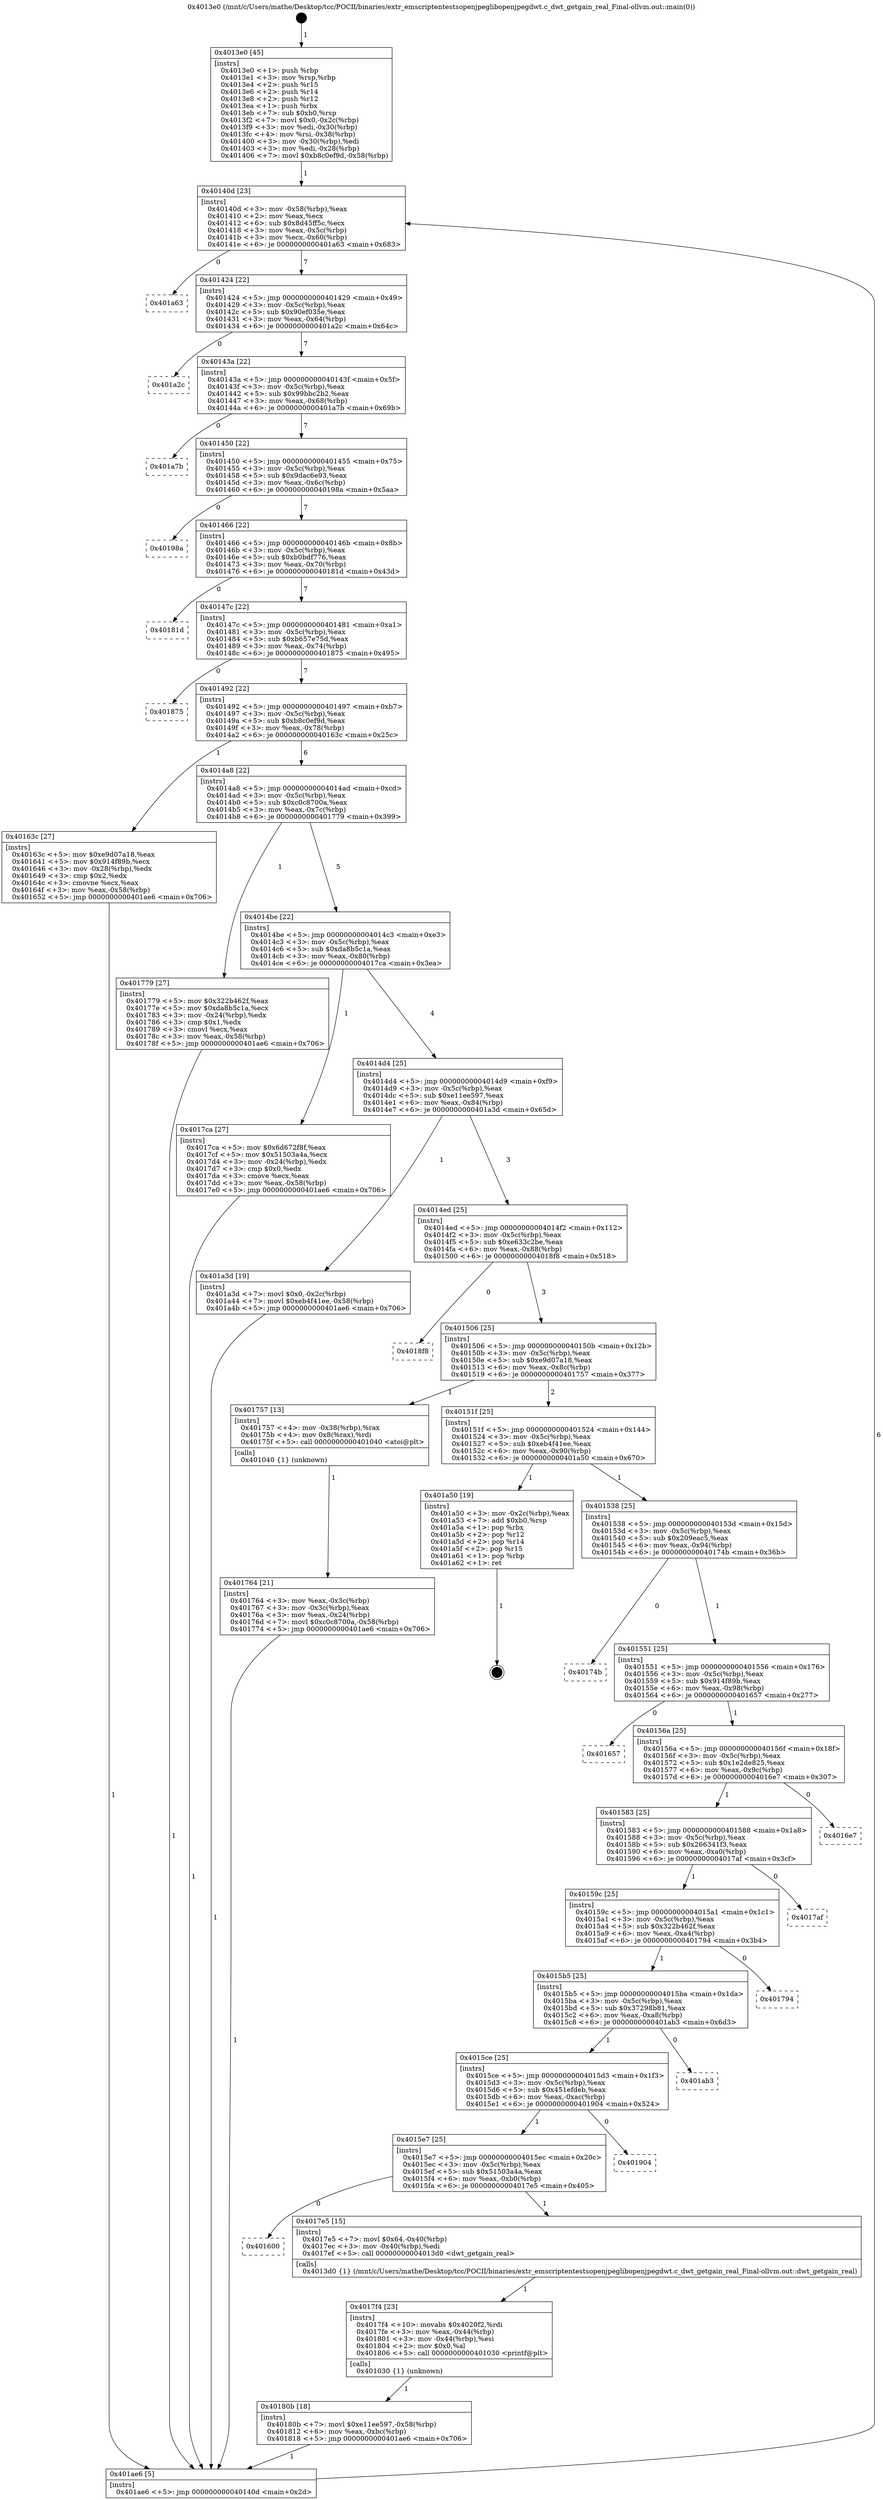 digraph "0x4013e0" {
  label = "0x4013e0 (/mnt/c/Users/mathe/Desktop/tcc/POCII/binaries/extr_emscriptentestsopenjpeglibopenjpegdwt.c_dwt_getgain_real_Final-ollvm.out::main(0))"
  labelloc = "t"
  node[shape=record]

  Entry [label="",width=0.3,height=0.3,shape=circle,fillcolor=black,style=filled]
  "0x40140d" [label="{
     0x40140d [23]\l
     | [instrs]\l
     &nbsp;&nbsp;0x40140d \<+3\>: mov -0x58(%rbp),%eax\l
     &nbsp;&nbsp;0x401410 \<+2\>: mov %eax,%ecx\l
     &nbsp;&nbsp;0x401412 \<+6\>: sub $0x8d45ff5c,%ecx\l
     &nbsp;&nbsp;0x401418 \<+3\>: mov %eax,-0x5c(%rbp)\l
     &nbsp;&nbsp;0x40141b \<+3\>: mov %ecx,-0x60(%rbp)\l
     &nbsp;&nbsp;0x40141e \<+6\>: je 0000000000401a63 \<main+0x683\>\l
  }"]
  "0x401a63" [label="{
     0x401a63\l
  }", style=dashed]
  "0x401424" [label="{
     0x401424 [22]\l
     | [instrs]\l
     &nbsp;&nbsp;0x401424 \<+5\>: jmp 0000000000401429 \<main+0x49\>\l
     &nbsp;&nbsp;0x401429 \<+3\>: mov -0x5c(%rbp),%eax\l
     &nbsp;&nbsp;0x40142c \<+5\>: sub $0x90ef035e,%eax\l
     &nbsp;&nbsp;0x401431 \<+3\>: mov %eax,-0x64(%rbp)\l
     &nbsp;&nbsp;0x401434 \<+6\>: je 0000000000401a2c \<main+0x64c\>\l
  }"]
  Exit [label="",width=0.3,height=0.3,shape=circle,fillcolor=black,style=filled,peripheries=2]
  "0x401a2c" [label="{
     0x401a2c\l
  }", style=dashed]
  "0x40143a" [label="{
     0x40143a [22]\l
     | [instrs]\l
     &nbsp;&nbsp;0x40143a \<+5\>: jmp 000000000040143f \<main+0x5f\>\l
     &nbsp;&nbsp;0x40143f \<+3\>: mov -0x5c(%rbp),%eax\l
     &nbsp;&nbsp;0x401442 \<+5\>: sub $0x99bbc2b2,%eax\l
     &nbsp;&nbsp;0x401447 \<+3\>: mov %eax,-0x68(%rbp)\l
     &nbsp;&nbsp;0x40144a \<+6\>: je 0000000000401a7b \<main+0x69b\>\l
  }"]
  "0x40180b" [label="{
     0x40180b [18]\l
     | [instrs]\l
     &nbsp;&nbsp;0x40180b \<+7\>: movl $0xe11ee597,-0x58(%rbp)\l
     &nbsp;&nbsp;0x401812 \<+6\>: mov %eax,-0xbc(%rbp)\l
     &nbsp;&nbsp;0x401818 \<+5\>: jmp 0000000000401ae6 \<main+0x706\>\l
  }"]
  "0x401a7b" [label="{
     0x401a7b\l
  }", style=dashed]
  "0x401450" [label="{
     0x401450 [22]\l
     | [instrs]\l
     &nbsp;&nbsp;0x401450 \<+5\>: jmp 0000000000401455 \<main+0x75\>\l
     &nbsp;&nbsp;0x401455 \<+3\>: mov -0x5c(%rbp),%eax\l
     &nbsp;&nbsp;0x401458 \<+5\>: sub $0x9dac6e93,%eax\l
     &nbsp;&nbsp;0x40145d \<+3\>: mov %eax,-0x6c(%rbp)\l
     &nbsp;&nbsp;0x401460 \<+6\>: je 000000000040198a \<main+0x5aa\>\l
  }"]
  "0x4017f4" [label="{
     0x4017f4 [23]\l
     | [instrs]\l
     &nbsp;&nbsp;0x4017f4 \<+10\>: movabs $0x4020f2,%rdi\l
     &nbsp;&nbsp;0x4017fe \<+3\>: mov %eax,-0x44(%rbp)\l
     &nbsp;&nbsp;0x401801 \<+3\>: mov -0x44(%rbp),%esi\l
     &nbsp;&nbsp;0x401804 \<+2\>: mov $0x0,%al\l
     &nbsp;&nbsp;0x401806 \<+5\>: call 0000000000401030 \<printf@plt\>\l
     | [calls]\l
     &nbsp;&nbsp;0x401030 \{1\} (unknown)\l
  }"]
  "0x40198a" [label="{
     0x40198a\l
  }", style=dashed]
  "0x401466" [label="{
     0x401466 [22]\l
     | [instrs]\l
     &nbsp;&nbsp;0x401466 \<+5\>: jmp 000000000040146b \<main+0x8b\>\l
     &nbsp;&nbsp;0x40146b \<+3\>: mov -0x5c(%rbp),%eax\l
     &nbsp;&nbsp;0x40146e \<+5\>: sub $0xb0bdf776,%eax\l
     &nbsp;&nbsp;0x401473 \<+3\>: mov %eax,-0x70(%rbp)\l
     &nbsp;&nbsp;0x401476 \<+6\>: je 000000000040181d \<main+0x43d\>\l
  }"]
  "0x401600" [label="{
     0x401600\l
  }", style=dashed]
  "0x40181d" [label="{
     0x40181d\l
  }", style=dashed]
  "0x40147c" [label="{
     0x40147c [22]\l
     | [instrs]\l
     &nbsp;&nbsp;0x40147c \<+5\>: jmp 0000000000401481 \<main+0xa1\>\l
     &nbsp;&nbsp;0x401481 \<+3\>: mov -0x5c(%rbp),%eax\l
     &nbsp;&nbsp;0x401484 \<+5\>: sub $0xb657e75d,%eax\l
     &nbsp;&nbsp;0x401489 \<+3\>: mov %eax,-0x74(%rbp)\l
     &nbsp;&nbsp;0x40148c \<+6\>: je 0000000000401875 \<main+0x495\>\l
  }"]
  "0x4017e5" [label="{
     0x4017e5 [15]\l
     | [instrs]\l
     &nbsp;&nbsp;0x4017e5 \<+7\>: movl $0x64,-0x40(%rbp)\l
     &nbsp;&nbsp;0x4017ec \<+3\>: mov -0x40(%rbp),%edi\l
     &nbsp;&nbsp;0x4017ef \<+5\>: call 00000000004013d0 \<dwt_getgain_real\>\l
     | [calls]\l
     &nbsp;&nbsp;0x4013d0 \{1\} (/mnt/c/Users/mathe/Desktop/tcc/POCII/binaries/extr_emscriptentestsopenjpeglibopenjpegdwt.c_dwt_getgain_real_Final-ollvm.out::dwt_getgain_real)\l
  }"]
  "0x401875" [label="{
     0x401875\l
  }", style=dashed]
  "0x401492" [label="{
     0x401492 [22]\l
     | [instrs]\l
     &nbsp;&nbsp;0x401492 \<+5\>: jmp 0000000000401497 \<main+0xb7\>\l
     &nbsp;&nbsp;0x401497 \<+3\>: mov -0x5c(%rbp),%eax\l
     &nbsp;&nbsp;0x40149a \<+5\>: sub $0xb8c0ef9d,%eax\l
     &nbsp;&nbsp;0x40149f \<+3\>: mov %eax,-0x78(%rbp)\l
     &nbsp;&nbsp;0x4014a2 \<+6\>: je 000000000040163c \<main+0x25c\>\l
  }"]
  "0x4015e7" [label="{
     0x4015e7 [25]\l
     | [instrs]\l
     &nbsp;&nbsp;0x4015e7 \<+5\>: jmp 00000000004015ec \<main+0x20c\>\l
     &nbsp;&nbsp;0x4015ec \<+3\>: mov -0x5c(%rbp),%eax\l
     &nbsp;&nbsp;0x4015ef \<+5\>: sub $0x51503a4a,%eax\l
     &nbsp;&nbsp;0x4015f4 \<+6\>: mov %eax,-0xb0(%rbp)\l
     &nbsp;&nbsp;0x4015fa \<+6\>: je 00000000004017e5 \<main+0x405\>\l
  }"]
  "0x40163c" [label="{
     0x40163c [27]\l
     | [instrs]\l
     &nbsp;&nbsp;0x40163c \<+5\>: mov $0xe9d07a18,%eax\l
     &nbsp;&nbsp;0x401641 \<+5\>: mov $0x914f89b,%ecx\l
     &nbsp;&nbsp;0x401646 \<+3\>: mov -0x28(%rbp),%edx\l
     &nbsp;&nbsp;0x401649 \<+3\>: cmp $0x2,%edx\l
     &nbsp;&nbsp;0x40164c \<+3\>: cmovne %ecx,%eax\l
     &nbsp;&nbsp;0x40164f \<+3\>: mov %eax,-0x58(%rbp)\l
     &nbsp;&nbsp;0x401652 \<+5\>: jmp 0000000000401ae6 \<main+0x706\>\l
  }"]
  "0x4014a8" [label="{
     0x4014a8 [22]\l
     | [instrs]\l
     &nbsp;&nbsp;0x4014a8 \<+5\>: jmp 00000000004014ad \<main+0xcd\>\l
     &nbsp;&nbsp;0x4014ad \<+3\>: mov -0x5c(%rbp),%eax\l
     &nbsp;&nbsp;0x4014b0 \<+5\>: sub $0xc0c8700a,%eax\l
     &nbsp;&nbsp;0x4014b5 \<+3\>: mov %eax,-0x7c(%rbp)\l
     &nbsp;&nbsp;0x4014b8 \<+6\>: je 0000000000401779 \<main+0x399\>\l
  }"]
  "0x401ae6" [label="{
     0x401ae6 [5]\l
     | [instrs]\l
     &nbsp;&nbsp;0x401ae6 \<+5\>: jmp 000000000040140d \<main+0x2d\>\l
  }"]
  "0x4013e0" [label="{
     0x4013e0 [45]\l
     | [instrs]\l
     &nbsp;&nbsp;0x4013e0 \<+1\>: push %rbp\l
     &nbsp;&nbsp;0x4013e1 \<+3\>: mov %rsp,%rbp\l
     &nbsp;&nbsp;0x4013e4 \<+2\>: push %r15\l
     &nbsp;&nbsp;0x4013e6 \<+2\>: push %r14\l
     &nbsp;&nbsp;0x4013e8 \<+2\>: push %r12\l
     &nbsp;&nbsp;0x4013ea \<+1\>: push %rbx\l
     &nbsp;&nbsp;0x4013eb \<+7\>: sub $0xb0,%rsp\l
     &nbsp;&nbsp;0x4013f2 \<+7\>: movl $0x0,-0x2c(%rbp)\l
     &nbsp;&nbsp;0x4013f9 \<+3\>: mov %edi,-0x30(%rbp)\l
     &nbsp;&nbsp;0x4013fc \<+4\>: mov %rsi,-0x38(%rbp)\l
     &nbsp;&nbsp;0x401400 \<+3\>: mov -0x30(%rbp),%edi\l
     &nbsp;&nbsp;0x401403 \<+3\>: mov %edi,-0x28(%rbp)\l
     &nbsp;&nbsp;0x401406 \<+7\>: movl $0xb8c0ef9d,-0x58(%rbp)\l
  }"]
  "0x401904" [label="{
     0x401904\l
  }", style=dashed]
  "0x401779" [label="{
     0x401779 [27]\l
     | [instrs]\l
     &nbsp;&nbsp;0x401779 \<+5\>: mov $0x322b462f,%eax\l
     &nbsp;&nbsp;0x40177e \<+5\>: mov $0xda8b5c1a,%ecx\l
     &nbsp;&nbsp;0x401783 \<+3\>: mov -0x24(%rbp),%edx\l
     &nbsp;&nbsp;0x401786 \<+3\>: cmp $0x1,%edx\l
     &nbsp;&nbsp;0x401789 \<+3\>: cmovl %ecx,%eax\l
     &nbsp;&nbsp;0x40178c \<+3\>: mov %eax,-0x58(%rbp)\l
     &nbsp;&nbsp;0x40178f \<+5\>: jmp 0000000000401ae6 \<main+0x706\>\l
  }"]
  "0x4014be" [label="{
     0x4014be [22]\l
     | [instrs]\l
     &nbsp;&nbsp;0x4014be \<+5\>: jmp 00000000004014c3 \<main+0xe3\>\l
     &nbsp;&nbsp;0x4014c3 \<+3\>: mov -0x5c(%rbp),%eax\l
     &nbsp;&nbsp;0x4014c6 \<+5\>: sub $0xda8b5c1a,%eax\l
     &nbsp;&nbsp;0x4014cb \<+3\>: mov %eax,-0x80(%rbp)\l
     &nbsp;&nbsp;0x4014ce \<+6\>: je 00000000004017ca \<main+0x3ea\>\l
  }"]
  "0x4015ce" [label="{
     0x4015ce [25]\l
     | [instrs]\l
     &nbsp;&nbsp;0x4015ce \<+5\>: jmp 00000000004015d3 \<main+0x1f3\>\l
     &nbsp;&nbsp;0x4015d3 \<+3\>: mov -0x5c(%rbp),%eax\l
     &nbsp;&nbsp;0x4015d6 \<+5\>: sub $0x451efdeb,%eax\l
     &nbsp;&nbsp;0x4015db \<+6\>: mov %eax,-0xac(%rbp)\l
     &nbsp;&nbsp;0x4015e1 \<+6\>: je 0000000000401904 \<main+0x524\>\l
  }"]
  "0x4017ca" [label="{
     0x4017ca [27]\l
     | [instrs]\l
     &nbsp;&nbsp;0x4017ca \<+5\>: mov $0x6d672f8f,%eax\l
     &nbsp;&nbsp;0x4017cf \<+5\>: mov $0x51503a4a,%ecx\l
     &nbsp;&nbsp;0x4017d4 \<+3\>: mov -0x24(%rbp),%edx\l
     &nbsp;&nbsp;0x4017d7 \<+3\>: cmp $0x0,%edx\l
     &nbsp;&nbsp;0x4017da \<+3\>: cmove %ecx,%eax\l
     &nbsp;&nbsp;0x4017dd \<+3\>: mov %eax,-0x58(%rbp)\l
     &nbsp;&nbsp;0x4017e0 \<+5\>: jmp 0000000000401ae6 \<main+0x706\>\l
  }"]
  "0x4014d4" [label="{
     0x4014d4 [25]\l
     | [instrs]\l
     &nbsp;&nbsp;0x4014d4 \<+5\>: jmp 00000000004014d9 \<main+0xf9\>\l
     &nbsp;&nbsp;0x4014d9 \<+3\>: mov -0x5c(%rbp),%eax\l
     &nbsp;&nbsp;0x4014dc \<+5\>: sub $0xe11ee597,%eax\l
     &nbsp;&nbsp;0x4014e1 \<+6\>: mov %eax,-0x84(%rbp)\l
     &nbsp;&nbsp;0x4014e7 \<+6\>: je 0000000000401a3d \<main+0x65d\>\l
  }"]
  "0x401ab3" [label="{
     0x401ab3\l
  }", style=dashed]
  "0x401a3d" [label="{
     0x401a3d [19]\l
     | [instrs]\l
     &nbsp;&nbsp;0x401a3d \<+7\>: movl $0x0,-0x2c(%rbp)\l
     &nbsp;&nbsp;0x401a44 \<+7\>: movl $0xeb4f41ee,-0x58(%rbp)\l
     &nbsp;&nbsp;0x401a4b \<+5\>: jmp 0000000000401ae6 \<main+0x706\>\l
  }"]
  "0x4014ed" [label="{
     0x4014ed [25]\l
     | [instrs]\l
     &nbsp;&nbsp;0x4014ed \<+5\>: jmp 00000000004014f2 \<main+0x112\>\l
     &nbsp;&nbsp;0x4014f2 \<+3\>: mov -0x5c(%rbp),%eax\l
     &nbsp;&nbsp;0x4014f5 \<+5\>: sub $0xe633c2be,%eax\l
     &nbsp;&nbsp;0x4014fa \<+6\>: mov %eax,-0x88(%rbp)\l
     &nbsp;&nbsp;0x401500 \<+6\>: je 00000000004018f8 \<main+0x518\>\l
  }"]
  "0x4015b5" [label="{
     0x4015b5 [25]\l
     | [instrs]\l
     &nbsp;&nbsp;0x4015b5 \<+5\>: jmp 00000000004015ba \<main+0x1da\>\l
     &nbsp;&nbsp;0x4015ba \<+3\>: mov -0x5c(%rbp),%eax\l
     &nbsp;&nbsp;0x4015bd \<+5\>: sub $0x37298b81,%eax\l
     &nbsp;&nbsp;0x4015c2 \<+6\>: mov %eax,-0xa8(%rbp)\l
     &nbsp;&nbsp;0x4015c8 \<+6\>: je 0000000000401ab3 \<main+0x6d3\>\l
  }"]
  "0x4018f8" [label="{
     0x4018f8\l
  }", style=dashed]
  "0x401506" [label="{
     0x401506 [25]\l
     | [instrs]\l
     &nbsp;&nbsp;0x401506 \<+5\>: jmp 000000000040150b \<main+0x12b\>\l
     &nbsp;&nbsp;0x40150b \<+3\>: mov -0x5c(%rbp),%eax\l
     &nbsp;&nbsp;0x40150e \<+5\>: sub $0xe9d07a18,%eax\l
     &nbsp;&nbsp;0x401513 \<+6\>: mov %eax,-0x8c(%rbp)\l
     &nbsp;&nbsp;0x401519 \<+6\>: je 0000000000401757 \<main+0x377\>\l
  }"]
  "0x401794" [label="{
     0x401794\l
  }", style=dashed]
  "0x401757" [label="{
     0x401757 [13]\l
     | [instrs]\l
     &nbsp;&nbsp;0x401757 \<+4\>: mov -0x38(%rbp),%rax\l
     &nbsp;&nbsp;0x40175b \<+4\>: mov 0x8(%rax),%rdi\l
     &nbsp;&nbsp;0x40175f \<+5\>: call 0000000000401040 \<atoi@plt\>\l
     | [calls]\l
     &nbsp;&nbsp;0x401040 \{1\} (unknown)\l
  }"]
  "0x40151f" [label="{
     0x40151f [25]\l
     | [instrs]\l
     &nbsp;&nbsp;0x40151f \<+5\>: jmp 0000000000401524 \<main+0x144\>\l
     &nbsp;&nbsp;0x401524 \<+3\>: mov -0x5c(%rbp),%eax\l
     &nbsp;&nbsp;0x401527 \<+5\>: sub $0xeb4f41ee,%eax\l
     &nbsp;&nbsp;0x40152c \<+6\>: mov %eax,-0x90(%rbp)\l
     &nbsp;&nbsp;0x401532 \<+6\>: je 0000000000401a50 \<main+0x670\>\l
  }"]
  "0x401764" [label="{
     0x401764 [21]\l
     | [instrs]\l
     &nbsp;&nbsp;0x401764 \<+3\>: mov %eax,-0x3c(%rbp)\l
     &nbsp;&nbsp;0x401767 \<+3\>: mov -0x3c(%rbp),%eax\l
     &nbsp;&nbsp;0x40176a \<+3\>: mov %eax,-0x24(%rbp)\l
     &nbsp;&nbsp;0x40176d \<+7\>: movl $0xc0c8700a,-0x58(%rbp)\l
     &nbsp;&nbsp;0x401774 \<+5\>: jmp 0000000000401ae6 \<main+0x706\>\l
  }"]
  "0x40159c" [label="{
     0x40159c [25]\l
     | [instrs]\l
     &nbsp;&nbsp;0x40159c \<+5\>: jmp 00000000004015a1 \<main+0x1c1\>\l
     &nbsp;&nbsp;0x4015a1 \<+3\>: mov -0x5c(%rbp),%eax\l
     &nbsp;&nbsp;0x4015a4 \<+5\>: sub $0x322b462f,%eax\l
     &nbsp;&nbsp;0x4015a9 \<+6\>: mov %eax,-0xa4(%rbp)\l
     &nbsp;&nbsp;0x4015af \<+6\>: je 0000000000401794 \<main+0x3b4\>\l
  }"]
  "0x401a50" [label="{
     0x401a50 [19]\l
     | [instrs]\l
     &nbsp;&nbsp;0x401a50 \<+3\>: mov -0x2c(%rbp),%eax\l
     &nbsp;&nbsp;0x401a53 \<+7\>: add $0xb0,%rsp\l
     &nbsp;&nbsp;0x401a5a \<+1\>: pop %rbx\l
     &nbsp;&nbsp;0x401a5b \<+2\>: pop %r12\l
     &nbsp;&nbsp;0x401a5d \<+2\>: pop %r14\l
     &nbsp;&nbsp;0x401a5f \<+2\>: pop %r15\l
     &nbsp;&nbsp;0x401a61 \<+1\>: pop %rbp\l
     &nbsp;&nbsp;0x401a62 \<+1\>: ret\l
  }"]
  "0x401538" [label="{
     0x401538 [25]\l
     | [instrs]\l
     &nbsp;&nbsp;0x401538 \<+5\>: jmp 000000000040153d \<main+0x15d\>\l
     &nbsp;&nbsp;0x40153d \<+3\>: mov -0x5c(%rbp),%eax\l
     &nbsp;&nbsp;0x401540 \<+5\>: sub $0x209eac5,%eax\l
     &nbsp;&nbsp;0x401545 \<+6\>: mov %eax,-0x94(%rbp)\l
     &nbsp;&nbsp;0x40154b \<+6\>: je 000000000040174b \<main+0x36b\>\l
  }"]
  "0x4017af" [label="{
     0x4017af\l
  }", style=dashed]
  "0x40174b" [label="{
     0x40174b\l
  }", style=dashed]
  "0x401551" [label="{
     0x401551 [25]\l
     | [instrs]\l
     &nbsp;&nbsp;0x401551 \<+5\>: jmp 0000000000401556 \<main+0x176\>\l
     &nbsp;&nbsp;0x401556 \<+3\>: mov -0x5c(%rbp),%eax\l
     &nbsp;&nbsp;0x401559 \<+5\>: sub $0x914f89b,%eax\l
     &nbsp;&nbsp;0x40155e \<+6\>: mov %eax,-0x98(%rbp)\l
     &nbsp;&nbsp;0x401564 \<+6\>: je 0000000000401657 \<main+0x277\>\l
  }"]
  "0x401583" [label="{
     0x401583 [25]\l
     | [instrs]\l
     &nbsp;&nbsp;0x401583 \<+5\>: jmp 0000000000401588 \<main+0x1a8\>\l
     &nbsp;&nbsp;0x401588 \<+3\>: mov -0x5c(%rbp),%eax\l
     &nbsp;&nbsp;0x40158b \<+5\>: sub $0x266341f3,%eax\l
     &nbsp;&nbsp;0x401590 \<+6\>: mov %eax,-0xa0(%rbp)\l
     &nbsp;&nbsp;0x401596 \<+6\>: je 00000000004017af \<main+0x3cf\>\l
  }"]
  "0x401657" [label="{
     0x401657\l
  }", style=dashed]
  "0x40156a" [label="{
     0x40156a [25]\l
     | [instrs]\l
     &nbsp;&nbsp;0x40156a \<+5\>: jmp 000000000040156f \<main+0x18f\>\l
     &nbsp;&nbsp;0x40156f \<+3\>: mov -0x5c(%rbp),%eax\l
     &nbsp;&nbsp;0x401572 \<+5\>: sub $0x1e2de825,%eax\l
     &nbsp;&nbsp;0x401577 \<+6\>: mov %eax,-0x9c(%rbp)\l
     &nbsp;&nbsp;0x40157d \<+6\>: je 00000000004016e7 \<main+0x307\>\l
  }"]
  "0x4016e7" [label="{
     0x4016e7\l
  }", style=dashed]
  Entry -> "0x4013e0" [label=" 1"]
  "0x40140d" -> "0x401a63" [label=" 0"]
  "0x40140d" -> "0x401424" [label=" 7"]
  "0x401a50" -> Exit [label=" 1"]
  "0x401424" -> "0x401a2c" [label=" 0"]
  "0x401424" -> "0x40143a" [label=" 7"]
  "0x401a3d" -> "0x401ae6" [label=" 1"]
  "0x40143a" -> "0x401a7b" [label=" 0"]
  "0x40143a" -> "0x401450" [label=" 7"]
  "0x40180b" -> "0x401ae6" [label=" 1"]
  "0x401450" -> "0x40198a" [label=" 0"]
  "0x401450" -> "0x401466" [label=" 7"]
  "0x4017f4" -> "0x40180b" [label=" 1"]
  "0x401466" -> "0x40181d" [label=" 0"]
  "0x401466" -> "0x40147c" [label=" 7"]
  "0x4017e5" -> "0x4017f4" [label=" 1"]
  "0x40147c" -> "0x401875" [label=" 0"]
  "0x40147c" -> "0x401492" [label=" 7"]
  "0x4015e7" -> "0x401600" [label=" 0"]
  "0x401492" -> "0x40163c" [label=" 1"]
  "0x401492" -> "0x4014a8" [label=" 6"]
  "0x40163c" -> "0x401ae6" [label=" 1"]
  "0x4013e0" -> "0x40140d" [label=" 1"]
  "0x401ae6" -> "0x40140d" [label=" 6"]
  "0x4015e7" -> "0x4017e5" [label=" 1"]
  "0x4014a8" -> "0x401779" [label=" 1"]
  "0x4014a8" -> "0x4014be" [label=" 5"]
  "0x4015ce" -> "0x4015e7" [label=" 1"]
  "0x4014be" -> "0x4017ca" [label=" 1"]
  "0x4014be" -> "0x4014d4" [label=" 4"]
  "0x4015ce" -> "0x401904" [label=" 0"]
  "0x4014d4" -> "0x401a3d" [label=" 1"]
  "0x4014d4" -> "0x4014ed" [label=" 3"]
  "0x4015b5" -> "0x4015ce" [label=" 1"]
  "0x4014ed" -> "0x4018f8" [label=" 0"]
  "0x4014ed" -> "0x401506" [label=" 3"]
  "0x4015b5" -> "0x401ab3" [label=" 0"]
  "0x401506" -> "0x401757" [label=" 1"]
  "0x401506" -> "0x40151f" [label=" 2"]
  "0x401757" -> "0x401764" [label=" 1"]
  "0x401764" -> "0x401ae6" [label=" 1"]
  "0x401779" -> "0x401ae6" [label=" 1"]
  "0x4017ca" -> "0x401ae6" [label=" 1"]
  "0x40159c" -> "0x4015b5" [label=" 1"]
  "0x40151f" -> "0x401a50" [label=" 1"]
  "0x40151f" -> "0x401538" [label=" 1"]
  "0x40159c" -> "0x401794" [label=" 0"]
  "0x401538" -> "0x40174b" [label=" 0"]
  "0x401538" -> "0x401551" [label=" 1"]
  "0x401583" -> "0x40159c" [label=" 1"]
  "0x401551" -> "0x401657" [label=" 0"]
  "0x401551" -> "0x40156a" [label=" 1"]
  "0x401583" -> "0x4017af" [label=" 0"]
  "0x40156a" -> "0x4016e7" [label=" 0"]
  "0x40156a" -> "0x401583" [label=" 1"]
}
